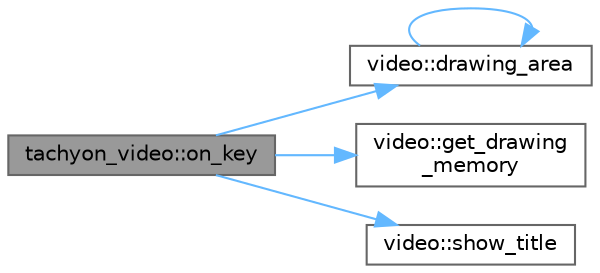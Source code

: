 digraph "tachyon_video::on_key"
{
 // LATEX_PDF_SIZE
  bgcolor="transparent";
  edge [fontname=Helvetica,fontsize=10,labelfontname=Helvetica,labelfontsize=10];
  node [fontname=Helvetica,fontsize=10,shape=box,height=0.2,width=0.4];
  rankdir="LR";
  Node1 [id="Node000001",label="tachyon_video::on_key",height=0.2,width=0.4,color="gray40", fillcolor="grey60", style="filled", fontcolor="black",tooltip="Mouse events handler."];
  Node1 -> Node2 [id="edge1_Node000001_Node000002",color="steelblue1",style="solid",tooltip=" "];
  Node2 [id="Node000002",label="video::drawing_area",height=0.2,width=0.4,color="grey40", fillcolor="white", style="filled",URL="$classvideo.html#ace98d4812848a4673c1591e0f5160850",tooltip=" "];
  Node2 -> Node2 [id="edge2_Node000002_Node000002",color="steelblue1",style="solid",tooltip=" "];
  Node1 -> Node3 [id="edge3_Node000001_Node000003",color="steelblue1",style="solid",tooltip=" "];
  Node3 [id="Node000003",label="video::get_drawing\l_memory",height=0.2,width=0.4,color="grey40", fillcolor="white", style="filled",URL="$classvideo.html#a6f2d9942e453ba122d4ae16881e7d914",tooltip="Get drawing memory descriptor"];
  Node1 -> Node4 [id="edge4_Node000001_Node000004",color="steelblue1",style="solid",tooltip=" "];
  Node4 [id="Node000004",label="video::show_title",height=0.2,width=0.4,color="grey40", fillcolor="white", style="filled",URL="$classvideo.html#ad46516b8ba69923d9cd0eb5102addfca",tooltip="Change window title"];
}
